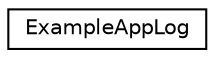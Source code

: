 digraph "Graphical Class Hierarchy"
{
 // LATEX_PDF_SIZE
  edge [fontname="Helvetica",fontsize="10",labelfontname="Helvetica",labelfontsize="10"];
  node [fontname="Helvetica",fontsize="10",shape=record];
  rankdir="LR";
  Node0 [label="ExampleAppLog",height=0.2,width=0.4,color="black", fillcolor="white", style="filled",URL="$structExampleAppLog.html",tooltip=" "];
}
